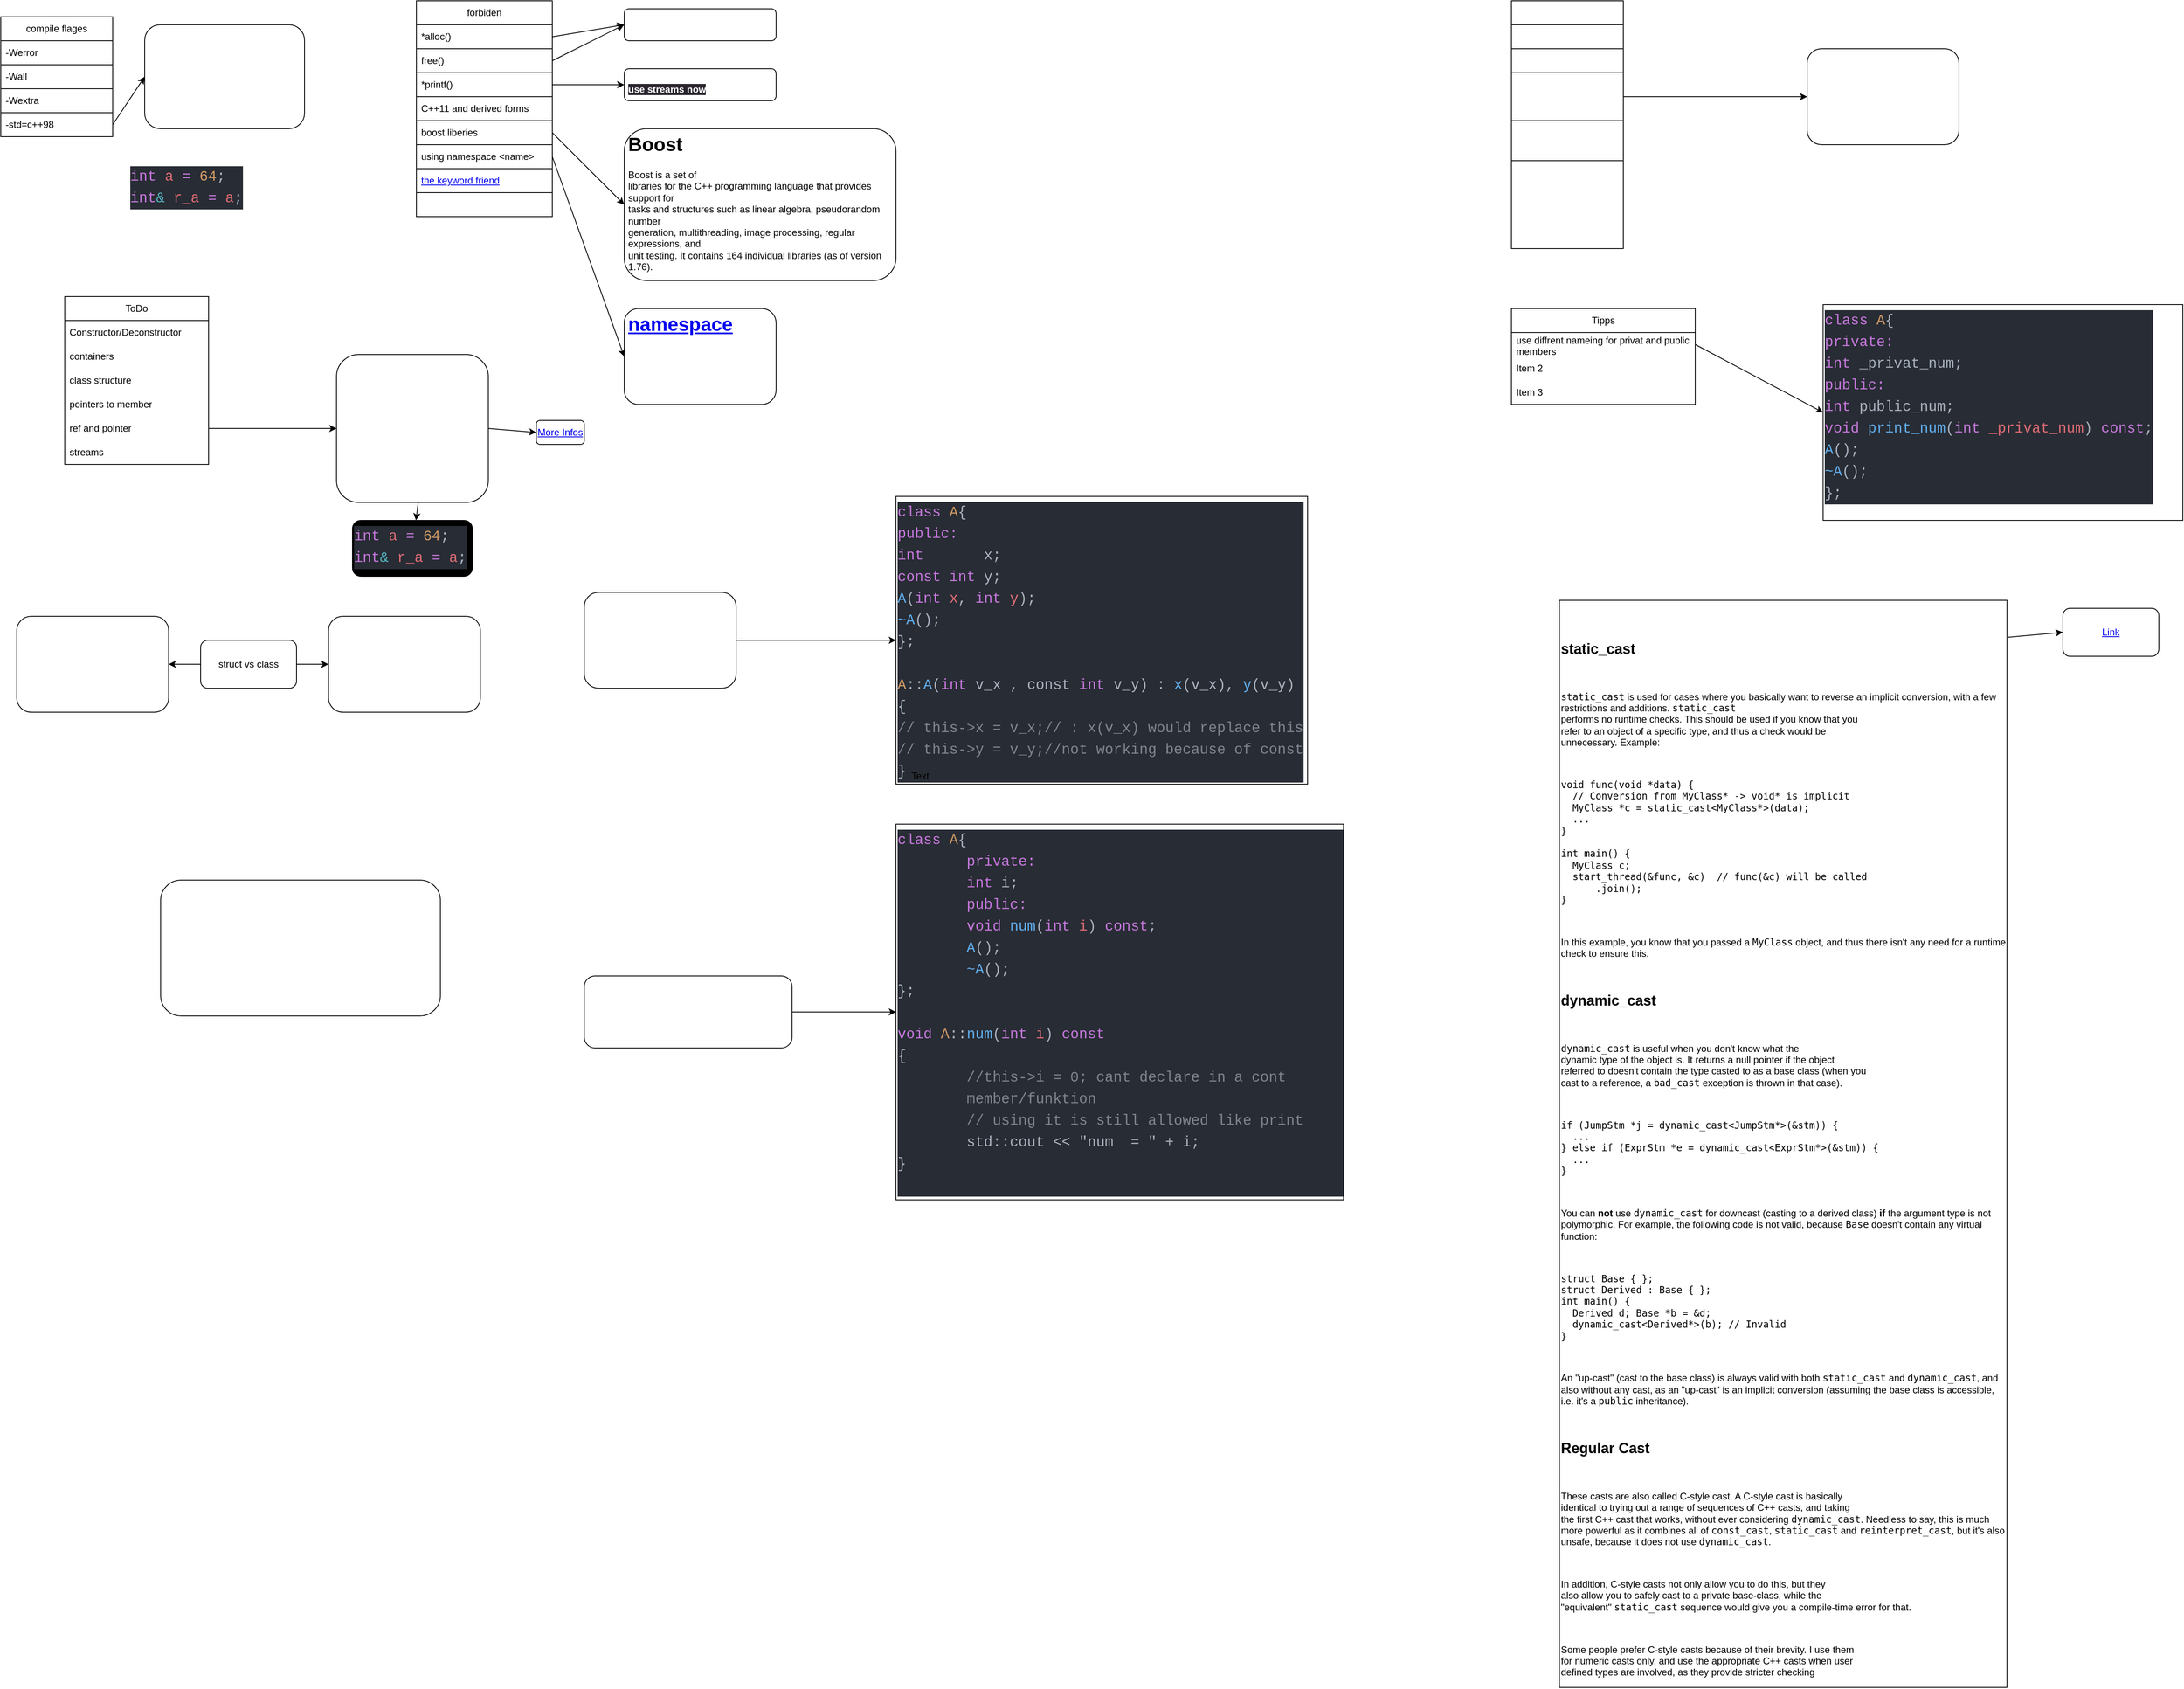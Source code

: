 <mxfile>
    <diagram id="c41_z4_GsjBGDIU7O2qk" name="front">
        <mxGraphModel dx="1752" dy="1678" grid="1" gridSize="10" guides="1" tooltips="1" connect="1" arrows="1" fold="1" page="1" pageScale="1" pageWidth="850" pageHeight="1100" math="0" shadow="0">
            <root>
                <mxCell id="0"/>
                <mxCell id="1" parent="0"/>
                <mxCell id="2" value="forbiden" style="swimlane;fontStyle=0;childLayout=stackLayout;horizontal=1;startSize=30;horizontalStack=0;resizeParent=1;resizeParentMax=0;resizeLast=0;collapsible=1;marginBottom=0;whiteSpace=wrap;html=1;" parent="1" vertex="1">
                    <mxGeometry x="550" y="10" width="170" height="270" as="geometry"/>
                </mxCell>
                <mxCell id="3" value="*alloc()&lt;br&gt;" style="text;strokeColor=default;fillColor=none;align=left;verticalAlign=middle;spacingLeft=4;spacingRight=4;overflow=hidden;points=[[0,0.5],[1,0.5]];portConstraint=eastwest;rotatable=0;whiteSpace=wrap;html=1;" parent="2" vertex="1">
                    <mxGeometry y="30" width="170" height="30" as="geometry"/>
                </mxCell>
                <mxCell id="4" value="free()" style="text;strokeColor=default;fillColor=none;align=left;verticalAlign=middle;spacingLeft=4;spacingRight=4;overflow=hidden;points=[[0,0.5],[1,0.5]];portConstraint=eastwest;rotatable=0;whiteSpace=wrap;html=1;" parent="2" vertex="1">
                    <mxGeometry y="60" width="170" height="30" as="geometry"/>
                </mxCell>
                <mxCell id="5" value="*printf()" style="text;strokeColor=default;fillColor=none;align=left;verticalAlign=middle;spacingLeft=4;spacingRight=4;overflow=hidden;points=[[0,0.5],[1,0.5]];portConstraint=eastwest;rotatable=0;whiteSpace=wrap;html=1;" parent="2" vertex="1">
                    <mxGeometry y="90" width="170" height="30" as="geometry"/>
                </mxCell>
                <mxCell id="6" value="C++11 and derived forms" style="text;strokeColor=default;fillColor=none;align=left;verticalAlign=middle;spacingLeft=4;spacingRight=4;overflow=hidden;points=[[0,0.5],[1,0.5]];portConstraint=eastwest;rotatable=0;whiteSpace=wrap;html=1;" parent="2" vertex="1">
                    <mxGeometry y="120" width="170" height="30" as="geometry"/>
                </mxCell>
                <mxCell id="7" value="boost liberies" style="text;strokeColor=default;fillColor=none;align=left;verticalAlign=middle;spacingLeft=4;spacingRight=4;overflow=hidden;points=[[0,0.5],[1,0.5]];portConstraint=eastwest;rotatable=0;whiteSpace=wrap;html=1;" parent="2" vertex="1">
                    <mxGeometry y="150" width="170" height="30" as="geometry"/>
                </mxCell>
                <mxCell id="22" value="using namespace &amp;lt;name&amp;gt;" style="text;strokeColor=default;fillColor=none;align=left;verticalAlign=middle;spacingLeft=4;spacingRight=4;overflow=hidden;points=[[0,0.5],[1,0.5]];portConstraint=eastwest;rotatable=0;whiteSpace=wrap;html=1;rounded=0;glass=0;" parent="2" vertex="1">
                    <mxGeometry y="180" width="170" height="30" as="geometry"/>
                </mxCell>
                <mxCell id="u6gYOgt2THiygX7gGlbj-45" value="&lt;a href=&quot;https://en.cppreference.com/w/cpp/language/friend&quot;&gt;the keyword friend&lt;/a&gt;" style="text;strokeColor=default;fillColor=none;align=left;verticalAlign=middle;spacingLeft=4;spacingRight=4;overflow=hidden;points=[[0,0.5],[1,0.5]];portConstraint=eastwest;rotatable=0;whiteSpace=wrap;html=1;rounded=0;glass=0;" parent="2" vertex="1">
                    <mxGeometry y="210" width="170" height="30" as="geometry"/>
                </mxCell>
                <mxCell id="u6gYOgt2THiygX7gGlbj-47" value="containers (only in cpp 8)" style="text;html=1;strokeColor=default;fillColor=none;align=center;verticalAlign=middle;whiteSpace=wrap;rounded=0;glass=0;fontSize=13;fontColor=#FFFFFF;" parent="2" vertex="1">
                    <mxGeometry y="240" width="170" height="30" as="geometry"/>
                </mxCell>
                <mxCell id="11" value="" style="endArrow=classic;html=1;exitX=1;exitY=0.5;exitDx=0;exitDy=0;entryX=0;entryY=0.5;entryDx=0;entryDy=0;" parent="1" source="7" target="13" edge="1">
                    <mxGeometry width="50" height="50" relative="1" as="geometry">
                        <mxPoint x="630" y="340" as="sourcePoint"/>
                        <mxPoint x="890" y="400" as="targetPoint"/>
                    </mxGeometry>
                </mxCell>
                <mxCell id="13" value="&lt;h1&gt;Boost&lt;/h1&gt;&lt;p&gt;&lt;span lang=&quot;en&quot; class=&quot;ILfuVd&quot;&gt;Boost is a set of &lt;br&gt;libraries for the C++ programming language that provides support for &lt;br&gt;tasks and structures such as linear algebra, pseudorandom number &lt;br&gt;generation, multithreading, image processing, regular expressions, and &lt;br&gt;unit testing. It contains 164 individual libraries (as of version 1.76).&lt;/span&gt;&lt;br&gt;&lt;/p&gt;" style="text;html=1;strokeColor=default;fillColor=none;spacing=5;spacingTop=-20;whiteSpace=wrap;overflow=hidden;rounded=1;glass=0;" parent="1" vertex="1">
                    <mxGeometry x="810" y="170" width="340" height="190" as="geometry"/>
                </mxCell>
                <mxCell id="17" value="compile flages" style="swimlane;fontStyle=0;childLayout=stackLayout;horizontal=1;startSize=30;horizontalStack=0;resizeParent=1;resizeParentMax=0;resizeLast=0;collapsible=1;marginBottom=0;whiteSpace=wrap;html=1;rounded=0;glass=0;strokeColor=default;" parent="1" vertex="1">
                    <mxGeometry x="30" y="30" width="140" height="150" as="geometry"/>
                </mxCell>
                <mxCell id="18" value="-Werror" style="text;strokeColor=default;fillColor=none;align=left;verticalAlign=middle;spacingLeft=4;spacingRight=4;overflow=hidden;points=[[0,0.5],[1,0.5]];portConstraint=eastwest;rotatable=0;whiteSpace=wrap;html=1;rounded=0;glass=0;" parent="17" vertex="1">
                    <mxGeometry y="30" width="140" height="30" as="geometry"/>
                </mxCell>
                <mxCell id="19" value="-Wall" style="text;strokeColor=default;fillColor=none;align=left;verticalAlign=middle;spacingLeft=4;spacingRight=4;overflow=hidden;points=[[0,0.5],[1,0.5]];portConstraint=eastwest;rotatable=0;whiteSpace=wrap;html=1;rounded=0;glass=0;" parent="17" vertex="1">
                    <mxGeometry y="60" width="140" height="30" as="geometry"/>
                </mxCell>
                <mxCell id="20" value="-Wextra" style="text;strokeColor=default;fillColor=none;align=left;verticalAlign=middle;spacingLeft=4;spacingRight=4;overflow=hidden;points=[[0,0.5],[1,0.5]];portConstraint=eastwest;rotatable=0;whiteSpace=wrap;html=1;rounded=0;glass=0;" parent="17" vertex="1">
                    <mxGeometry y="90" width="140" height="30" as="geometry"/>
                </mxCell>
                <mxCell id="21" value="&lt;span dir=&quot;ltr&quot; role=&quot;presentation&quot; style=&quot;left: 60.1%; top: 36.63%; font-size: calc(var(--scale-factor)*11.96px); font-family: sans-serif; transform: scaleX(1.023);&quot;&gt;-std=c++98&lt;/span&gt;" style="text;strokeColor=default;fillColor=none;align=left;verticalAlign=middle;spacingLeft=4;spacingRight=4;overflow=hidden;points=[[0,0.5],[1,0.5]];portConstraint=eastwest;rotatable=0;whiteSpace=wrap;html=1;rounded=0;glass=0;" parent="17" vertex="1">
                    <mxGeometry y="120" width="140" height="30" as="geometry"/>
                </mxCell>
                <mxCell id="25" value="&lt;h1&gt;&lt;span style=&quot;font-family: monospace; text-align: center; background-color: initial; font-size: 12px; font-weight: normal;&quot;&gt;-std=c++98 -pedantic-error&lt;/span&gt;&lt;br&gt;&lt;/h1&gt;&lt;p&gt;&lt;span style=&quot;font-family: monospace; text-align: center;&quot;&gt;to ensure standart compliance&lt;/span&gt;&lt;br&gt;&lt;/p&gt;&lt;p style=&quot;text-align: center;&quot;&gt;&lt;font face=&quot;monospace&quot;&gt;use docker for it not on mac&lt;/font&gt;&lt;/p&gt;" style="text;html=1;strokeColor=default;fillColor=none;spacing=5;spacingTop=-20;whiteSpace=wrap;overflow=hidden;rounded=1;glass=0;fontColor=#FFFFFF;" parent="1" vertex="1">
                    <mxGeometry x="210" y="40" width="200" height="130" as="geometry"/>
                </mxCell>
                <mxCell id="26" value="" style="endArrow=classic;html=1;fontColor=#FFFFFF;entryX=0;entryY=0.5;entryDx=0;entryDy=0;exitX=1;exitY=0.5;exitDx=0;exitDy=0;" parent="1" source="21" target="25" edge="1">
                    <mxGeometry width="50" height="50" relative="1" as="geometry">
                        <mxPoint x="170" y="120" as="sourcePoint"/>
                        <mxPoint x="220" y="70" as="targetPoint"/>
                    </mxGeometry>
                </mxCell>
                <mxCell id="28" value="Random Things" style="swimlane;fontStyle=0;childLayout=stackLayout;horizontal=1;startSize=30;horizontalStack=0;resizeParent=1;resizeParentMax=0;resizeLast=0;collapsible=1;marginBottom=0;whiteSpace=wrap;html=1;rounded=0;glass=0;strokeColor=default;fontColor=#FFFFFF;" parent="1" vertex="1">
                    <mxGeometry x="1920" y="10" width="140" height="310" as="geometry"/>
                </mxCell>
                <mxCell id="29" value="every output needs to end with a newline" style="text;strokeColor=default;fillColor=none;align=left;verticalAlign=middle;spacingLeft=4;spacingRight=4;overflow=hidden;points=[[0,0.5],[1,0.5]];portConstraint=eastwest;rotatable=0;whiteSpace=wrap;html=1;rounded=0;glass=0;fontColor=#FFFFFF;" parent="28" vertex="1">
                    <mxGeometry y="30" width="140" height="30" as="geometry"/>
                </mxCell>
                <mxCell id="30" value="use UberCamelCase for class names" style="text;strokeColor=none;fillColor=none;align=left;verticalAlign=middle;spacingLeft=4;spacingRight=4;overflow=hidden;points=[[0,0.5],[1,0.5]];portConstraint=eastwest;rotatable=0;whiteSpace=wrap;html=1;rounded=0;glass=0;fontColor=#FFFFFF;" parent="28" vertex="1">
                    <mxGeometry y="60" width="140" height="30" as="geometry"/>
                </mxCell>
                <mxCell id="31" value="files containing class code are always name afte the class&lt;br&gt;" style="text;strokeColor=default;fillColor=none;align=left;verticalAlign=middle;spacingLeft=4;spacingRight=4;overflow=hidden;points=[[0,0.5],[1,0.5]];portConstraint=eastwest;rotatable=0;whiteSpace=wrap;html=1;rounded=0;glass=0;fontColor=#FFFFFF;" parent="28" vertex="1">
                    <mxGeometry y="90" width="140" height="60" as="geometry"/>
                </mxCell>
                <mxCell id="u6gYOgt2THiygX7gGlbj-50" value="all need to have all dependencies&amp;nbsp; they need" style="text;strokeColor=none;fillColor=none;align=left;verticalAlign=middle;spacingLeft=4;spacingRight=4;overflow=hidden;points=[[0,0.5],[1,0.5]];portConstraint=eastwest;rotatable=0;whiteSpace=wrap;html=1;rounded=1;glass=0;fontSize=13;fontColor=#FFFFFF;" parent="28" vertex="1">
                    <mxGeometry y="150" width="140" height="50" as="geometry"/>
                </mxCell>
                <mxCell id="u6gYOgt2THiygX7gGlbj-51" value="from. cpp 2 to cpp 8&lt;br&gt;use the&amp;nbsp;&lt;span dir=&quot;ltr&quot; role=&quot;presentation&quot; style=&quot;left: 78.44%; top: 29.82%; font-size: calc(var(--scale-factor)*11.96px); font-family: sans-serif; transform: scaleX(1.145);&quot;&gt;Orthodox&lt;/span&gt;&lt;br role=&quot;presentation&quot;&gt;&lt;span dir=&quot;ltr&quot; role=&quot;presentation&quot; style=&quot;left: 17.01%; top: 31.53%; font-size: calc(var(--scale-factor)*11.96px); font-family: sans-serif; transform: scaleX(1.12);&quot;&gt;Canonical Form except stayted otherwise&lt;/span&gt;" style="text;strokeColor=default;fillColor=none;align=left;verticalAlign=middle;spacingLeft=4;spacingRight=4;overflow=hidden;points=[[0,0.5],[1,0.5]];portConstraint=eastwest;rotatable=0;whiteSpace=wrap;html=1;rounded=0;glass=0;fontSize=13;fontColor=#FFFFFF;" parent="28" vertex="1">
                    <mxGeometry y="200" width="140" height="110" as="geometry"/>
                </mxCell>
                <mxCell id="35" value="" style="endArrow=classic;html=1;fontColor=#FFFFFF;entryX=0;entryY=0.5;entryDx=0;entryDy=0;exitX=1;exitY=0.5;exitDx=0;exitDy=0;" parent="1" source="22" target="u6gYOgt2THiygX7gGlbj-35" edge="1">
                    <mxGeometry width="50" height="50" relative="1" as="geometry">
                        <mxPoint x="630" y="340" as="sourcePoint"/>
                        <mxPoint x="770" y="360" as="targetPoint"/>
                    </mxGeometry>
                </mxCell>
                <mxCell id="u6gYOgt2THiygX7gGlbj-35" value="&lt;h1&gt;&lt;a href=&quot;data:page/id,sAgXXEJwA3NCpck10kdQ&quot;&gt;namespace&lt;/a&gt;&lt;/h1&gt;&lt;p&gt;&lt;span dir=&quot;ltr&quot; role=&quot;presentation&quot; style=&quot;left: 35.76%; top: 50.07%; font-size: calc(var(--scale-factor)*11.96px); font-family: sans-serif; transform: scaleX(1.077);&quot;&gt;namespace is allowed but not the keyword using for setting namespace in side of a scope there is no unused namespace&lt;/span&gt;&lt;br&gt;&lt;/p&gt;" style="text;html=1;strokeColor=default;fillColor=none;spacing=5;spacingTop=-20;whiteSpace=wrap;overflow=hidden;rounded=1;glass=0;fontColor=#FFFFFF;" parent="1" vertex="1">
                    <mxGeometry x="810" y="395" width="190" height="120" as="geometry"/>
                </mxCell>
                <mxCell id="u6gYOgt2THiygX7gGlbj-36" value="&lt;h1&gt;example&lt;/h1&gt;&lt;p&gt;class -&amp;gt; BrickWall&lt;/p&gt;&lt;font face=&quot;sans-serif&quot;&gt;= BrickWall.hpp / BrickWall.cpp BrickWall.tpp&lt;/font&gt;" style="text;html=1;strokeColor=default;fillColor=none;spacing=5;spacingTop=-20;whiteSpace=wrap;overflow=hidden;rounded=1;glass=0;fontColor=#FFFFFF;" parent="1" vertex="1">
                    <mxGeometry x="2290" y="70" width="190" height="120" as="geometry"/>
                </mxCell>
                <mxCell id="u6gYOgt2THiygX7gGlbj-37" value="" style="endArrow=classic;html=1;fontColor=#FFFFFF;entryX=0;entryY=0.5;entryDx=0;entryDy=0;" parent="1" source="31" target="u6gYOgt2THiygX7gGlbj-36" edge="1">
                    <mxGeometry width="50" height="50" relative="1" as="geometry">
                        <mxPoint x="1270" y="400" as="sourcePoint"/>
                        <mxPoint x="1320" y="350" as="targetPoint"/>
                    </mxGeometry>
                </mxCell>
                <mxCell id="u6gYOgt2THiygX7gGlbj-39" value="&lt;h1&gt;&lt;span style=&quot;font-weight: normal;&quot;&gt;&lt;font style=&quot;font-size: 18px;&quot;&gt;use new &amp;amp; delete now&lt;/font&gt;&lt;/span&gt;&lt;/h1&gt;" style="text;html=1;strokeColor=default;fillColor=none;spacing=5;spacingTop=-20;whiteSpace=wrap;overflow=hidden;rounded=1;glass=0;fontColor=#FFFFFF;" parent="1" vertex="1">
                    <mxGeometry x="810" y="20" width="190" height="40" as="geometry"/>
                </mxCell>
                <mxCell id="u6gYOgt2THiygX7gGlbj-40" value="" style="endArrow=classic;html=1;fontColor=#FFFFFF;entryX=0;entryY=0.5;entryDx=0;entryDy=0;exitX=1;exitY=0.5;exitDx=0;exitDy=0;" parent="1" source="4" target="u6gYOgt2THiygX7gGlbj-39" edge="1">
                    <mxGeometry width="50" height="50" relative="1" as="geometry">
                        <mxPoint x="330" y="490" as="sourcePoint"/>
                        <mxPoint x="240" y="450" as="targetPoint"/>
                    </mxGeometry>
                </mxCell>
                <mxCell id="u6gYOgt2THiygX7gGlbj-42" value="" style="endArrow=classic;html=1;fontColor=#FFFFFF;entryX=0;entryY=0.5;entryDx=0;entryDy=0;exitX=1;exitY=0.5;exitDx=0;exitDy=0;" parent="1" source="3" target="u6gYOgt2THiygX7gGlbj-39" edge="1">
                    <mxGeometry width="50" height="50" relative="1" as="geometry">
                        <mxPoint x="710" y="60" as="sourcePoint"/>
                        <mxPoint x="760" y="10" as="targetPoint"/>
                    </mxGeometry>
                </mxCell>
                <mxCell id="u6gYOgt2THiygX7gGlbj-43" value="&lt;b&gt;&lt;br style=&quot;border-color: rgb(0, 0, 0); color: rgb(255, 255, 255); font-family: Helvetica; font-size: 12px; font-style: normal; font-variant-ligatures: normal; font-variant-caps: normal; letter-spacing: normal; orphans: 2; text-align: left; text-indent: 0px; text-transform: none; widows: 2; word-spacing: 0px; -webkit-text-stroke-width: 0px; background-color: rgb(42, 37, 47); text-decoration-thickness: initial; text-decoration-style: initial; text-decoration-color: initial;&quot;&gt;&lt;br style=&quot;border-color: rgb(0, 0, 0); color: rgb(255, 255, 255); font-family: Helvetica; font-size: 12px; font-style: normal; font-variant-ligatures: normal; font-variant-caps: normal; letter-spacing: normal; orphans: 2; text-align: left; text-indent: 0px; text-transform: none; widows: 2; word-spacing: 0px; -webkit-text-stroke-width: 0px; background-color: rgb(42, 37, 47); text-decoration-thickness: initial; text-decoration-style: initial; text-decoration-color: initial;&quot;&gt;&lt;span style=&quot;color: rgb(255, 255, 255); font-family: Helvetica; font-size: 12px; font-style: normal; font-variant-ligatures: normal; font-variant-caps: normal; letter-spacing: normal; orphans: 2; text-align: left; text-indent: 0px; text-transform: none; widows: 2; word-spacing: 0px; -webkit-text-stroke-width: 0px; background-color: rgb(42, 37, 47); text-decoration-thickness: initial; text-decoration-style: initial; text-decoration-color: initial; float: none; display: inline !important;&quot;&gt;use streams now&lt;/span&gt;&lt;/b&gt;" style="text;html=1;strokeColor=default;fillColor=none;spacing=5;spacingTop=-20;whiteSpace=wrap;overflow=hidden;rounded=1;glass=0;fontColor=#FFFFFF;" parent="1" vertex="1">
                    <mxGeometry x="810" y="95" width="190" height="40" as="geometry"/>
                </mxCell>
                <mxCell id="u6gYOgt2THiygX7gGlbj-44" value="" style="endArrow=classic;html=1;fontSize=13;fontColor=#FFFFFF;entryX=0;entryY=0.5;entryDx=0;entryDy=0;exitX=1;exitY=0.5;exitDx=0;exitDy=0;" parent="1" source="5" target="u6gYOgt2THiygX7gGlbj-43" edge="1">
                    <mxGeometry width="50" height="50" relative="1" as="geometry">
                        <mxPoint x="710" y="120" as="sourcePoint"/>
                        <mxPoint x="760" y="70" as="targetPoint"/>
                    </mxGeometry>
                </mxCell>
                <mxCell id="36" value="ToDo" style="swimlane;fontStyle=0;childLayout=stackLayout;horizontal=1;startSize=30;horizontalStack=0;resizeParent=1;resizeParentMax=0;resizeLast=0;collapsible=1;marginBottom=0;whiteSpace=wrap;html=1;" parent="1" vertex="1">
                    <mxGeometry x="110" y="380" width="180" height="210" as="geometry"/>
                </mxCell>
                <mxCell id="37" value="Constructor/Deconstructor" style="text;strokeColor=none;fillColor=none;align=left;verticalAlign=middle;spacingLeft=4;spacingRight=4;overflow=hidden;points=[[0,0.5],[1,0.5]];portConstraint=eastwest;rotatable=0;whiteSpace=wrap;html=1;" parent="36" vertex="1">
                    <mxGeometry y="30" width="180" height="30" as="geometry"/>
                </mxCell>
                <mxCell id="41" value="containers" style="text;strokeColor=none;fillColor=none;align=left;verticalAlign=middle;spacingLeft=4;spacingRight=4;overflow=hidden;points=[[0,0.5],[1,0.5]];portConstraint=eastwest;rotatable=0;whiteSpace=wrap;html=1;" parent="36" vertex="1">
                    <mxGeometry y="60" width="180" height="30" as="geometry"/>
                </mxCell>
                <mxCell id="42" value="class structure&amp;nbsp;" style="text;strokeColor=none;fillColor=none;align=left;verticalAlign=middle;spacingLeft=4;spacingRight=4;overflow=hidden;points=[[0,0.5],[1,0.5]];portConstraint=eastwest;rotatable=0;whiteSpace=wrap;html=1;" parent="36" vertex="1">
                    <mxGeometry y="90" width="180" height="30" as="geometry"/>
                </mxCell>
                <mxCell id="oTq-tcSgErwwwkpwgkmv-44" value="pointers to member" style="text;strokeColor=none;fillColor=none;align=left;verticalAlign=middle;spacingLeft=4;spacingRight=4;overflow=hidden;points=[[0,0.5],[1,0.5]];portConstraint=eastwest;rotatable=0;whiteSpace=wrap;html=1;" parent="36" vertex="1">
                    <mxGeometry y="120" width="180" height="30" as="geometry"/>
                </mxCell>
                <mxCell id="43" value="ref and pointer" style="text;strokeColor=none;fillColor=none;align=left;verticalAlign=middle;spacingLeft=4;spacingRight=4;overflow=hidden;points=[[0,0.5],[1,0.5]];portConstraint=eastwest;rotatable=0;whiteSpace=wrap;html=1;" parent="36" vertex="1">
                    <mxGeometry y="150" width="180" height="30" as="geometry"/>
                </mxCell>
                <mxCell id="39" value="streams" style="text;strokeColor=none;fillColor=none;align=left;verticalAlign=middle;spacingLeft=4;spacingRight=4;overflow=hidden;points=[[0,0.5],[1,0.5]];portConstraint=eastwest;rotatable=0;whiteSpace=wrap;html=1;" parent="36" vertex="1">
                    <mxGeometry y="180" width="180" height="30" as="geometry"/>
                </mxCell>
                <mxCell id="J_eOIj9vkGceSVsf_r9i-42" value="&lt;div style=&quot;color: rgb(171, 178, 191); background-color: rgb(40, 44, 52); font-family: Menlo, Monaco, &amp;quot;Courier New&amp;quot;, monospace; font-weight: normal; font-size: 18px; line-height: 27px;&quot;&gt;&lt;div&gt;&lt;span style=&quot;color: #c678dd;&quot;&gt;class&lt;/span&gt;&lt;span style=&quot;color: #abb2bf;&quot;&gt; &lt;/span&gt;&lt;span style=&quot;color: #d19a66;&quot;&gt;A&lt;/span&gt;&lt;span style=&quot;color: #abb2bf;&quot;&gt;{&lt;/span&gt;&lt;/div&gt;&lt;div&gt;&lt;span style=&quot;color: #abb2bf;&quot;&gt;    &lt;/span&gt;&lt;span style=&quot;color: #c678dd;&quot;&gt;public:&lt;/span&gt;&lt;/div&gt;&lt;div&gt;&lt;span style=&quot;color: #abb2bf;&quot;&gt;        &lt;/span&gt;&lt;span style=&quot;color: #c678dd;&quot;&gt;int&lt;/span&gt;&lt;span style=&quot;color: #abb2bf;&quot;&gt; &lt;span style=&quot;white-space: pre;&quot;&gt;&#9;&lt;/span&gt;&amp;nbsp; x;&lt;/span&gt;&lt;/div&gt;&lt;div&gt;&lt;span style=&quot;color: #abb2bf;&quot;&gt;&lt;/span&gt;&lt;span style=&quot;color: #c678dd;&quot;&gt;const int&lt;/span&gt;&lt;span style=&quot;color: #abb2bf;&quot;&gt; y;&lt;/span&gt;&lt;/div&gt;&lt;div&gt;&lt;span style=&quot;color: #abb2bf;&quot;&gt;        &lt;/span&gt;&lt;span style=&quot;color: #61afef;&quot;&gt;A&lt;/span&gt;&lt;span style=&quot;color: #abb2bf;&quot;&gt;(&lt;/span&gt;&lt;span style=&quot;color: #c678dd;&quot;&gt;int&lt;/span&gt;&lt;span style=&quot;color: #abb2bf;&quot;&gt; &lt;/span&gt;&lt;span style=&quot;color: #e06c75;&quot;&gt;x&lt;/span&gt;&lt;span style=&quot;color: #abb2bf;&quot;&gt;, &lt;/span&gt;&lt;span style=&quot;color: #c678dd;&quot;&gt;int&lt;/span&gt;&lt;span style=&quot;color: #abb2bf;&quot;&gt; &lt;/span&gt;&lt;span style=&quot;color: #e06c75;&quot;&gt;y&lt;/span&gt;&lt;span style=&quot;color: #abb2bf;&quot;&gt;);&lt;/span&gt;&lt;/div&gt;&lt;div&gt;&lt;span style=&quot;color: #abb2bf;&quot;&gt;        &lt;/span&gt;&lt;span style=&quot;color: #61afef;&quot;&gt;~A&lt;/span&gt;&lt;span style=&quot;color: #abb2bf;&quot;&gt;();&lt;/span&gt;&lt;/div&gt;&lt;div&gt;&lt;span style=&quot;color: #abb2bf;&quot;&gt;};&lt;/span&gt;&lt;/div&gt;&lt;br&gt;&lt;div&gt;&lt;span style=&quot;color: #d19a66;&quot;&gt;A&lt;/span&gt;&lt;span style=&quot;color: #abb2bf;&quot;&gt;::&lt;/span&gt;&lt;span style=&quot;color: #61afef;&quot;&gt;A&lt;/span&gt;&lt;span style=&quot;color: #abb2bf;&quot;&gt;(&lt;/span&gt;&lt;span style=&quot;color: #c678dd;&quot;&gt;int&lt;/span&gt;&lt;span style=&quot;color: #abb2bf;&quot;&gt; v_x , const&amp;nbsp;&lt;/span&gt;&lt;span style=&quot;color: #c678dd;&quot;&gt;int&lt;/span&gt;&lt;span style=&quot;color: #abb2bf;&quot;&gt; v_y) : &lt;/span&gt;&lt;span style=&quot;color: #61afef;&quot;&gt;x&lt;/span&gt;&lt;span style=&quot;color: #abb2bf;&quot;&gt;(v_x), &lt;/span&gt;&lt;span style=&quot;color: #61afef;&quot;&gt;y&lt;/span&gt;&lt;span style=&quot;color: #abb2bf;&quot;&gt;(v_y)&lt;/span&gt;&lt;/div&gt;&lt;div&gt;&lt;span style=&quot;color: #abb2bf;&quot;&gt;{&lt;/span&gt;&lt;/div&gt;&lt;div&gt;&lt;span style=&quot;color: #7f848e;&quot;&gt;    // this-&amp;gt;x = v_x;// : x(v_x) would replace this&lt;/span&gt;&lt;/div&gt;&lt;div&gt;&lt;span style=&quot;color: #7f848e;&quot;&gt;    // this-&amp;gt;y = v_y;//not working because of const&lt;/span&gt;&lt;/div&gt;&lt;div&gt;&lt;span style=&quot;color: #abb2bf;&quot;&gt;}&lt;/span&gt;&lt;/div&gt;&lt;/div&gt;" style="text;whiteSpace=wrap;html=1;strokeColor=default;" parent="1" vertex="1">
                    <mxGeometry x="1150" y="630" width="515" height="360" as="geometry"/>
                </mxCell>
                <mxCell id="J_eOIj9vkGceSVsf_r9i-43" value="&lt;h1 class=&quot;firstHeading&quot; id=&quot;firstHeading&quot;&gt;initializer lists&lt;/h1&gt;&lt;p&gt;With : after the parameter you can initilize objext inside of the class&lt;/p&gt;&lt;p&gt;Good for inialize const values&lt;/p&gt;" style="text;html=1;strokeColor=default;fillColor=none;spacing=5;spacingTop=-20;whiteSpace=wrap;overflow=hidden;rounded=1;glass=0;fontColor=#FFFFFF;" parent="1" vertex="1">
                    <mxGeometry x="760" y="750" width="190" height="120" as="geometry"/>
                </mxCell>
                <mxCell id="J_eOIj9vkGceSVsf_r9i-45" value="" style="endArrow=classic;html=1;entryX=0;entryY=0.5;entryDx=0;entryDy=0;exitX=1;exitY=0.5;exitDx=0;exitDy=0;" parent="1" source="J_eOIj9vkGceSVsf_r9i-43" target="J_eOIj9vkGceSVsf_r9i-42" edge="1">
                    <mxGeometry width="50" height="50" relative="1" as="geometry">
                        <mxPoint x="790" y="870" as="sourcePoint"/>
                        <mxPoint x="830" y="810" as="targetPoint"/>
                    </mxGeometry>
                </mxCell>
                <mxCell id="J_eOIj9vkGceSVsf_r9i-46" value="&lt;h1&gt;const class member&lt;/h1&gt;&lt;div&gt;in const member function you are cannot modify the members of the class&lt;/div&gt;" style="text;html=1;strokeColor=default;fillColor=none;spacing=5;spacingTop=-20;whiteSpace=wrap;overflow=hidden;rounded=1;glass=0;fontColor=#FFFFFF;" parent="1" vertex="1">
                    <mxGeometry x="760" y="1230" width="260" height="90" as="geometry"/>
                </mxCell>
                <mxCell id="J_eOIj9vkGceSVsf_r9i-48" value="&lt;div style=&quot;color: rgb(171, 178, 191); background-color: rgb(40, 44, 52); font-family: Menlo, Monaco, &amp;quot;Courier New&amp;quot;, monospace; font-weight: normal; font-size: 18px; line-height: 27px;&quot;&gt;&lt;div&gt;&lt;span style=&quot;color: #c678dd;&quot;&gt;class&lt;/span&gt;&lt;span style=&quot;color: #abb2bf;&quot;&gt; &lt;/span&gt;&lt;span style=&quot;color: #d19a66;&quot;&gt;A&lt;/span&gt;&lt;span style=&quot;color: #abb2bf;&quot;&gt;{&lt;/span&gt;&lt;/div&gt;&lt;div&gt;&lt;span style=&quot;color: #abb2bf;&quot;&gt;    &lt;/span&gt;&lt;span style=&quot;color: #c678dd;&quot;&gt;&lt;span style=&quot;white-space: pre;&quot;&gt;&#9;&lt;/span&gt;private:&lt;/span&gt;&lt;/div&gt;&lt;div&gt;&lt;span style=&quot;color: #abb2bf;&quot;&gt;        &lt;/span&gt;&lt;span style=&quot;color: #c678dd;&quot;&gt;&lt;span style=&quot;white-space: pre;&quot;&gt;&#9;&lt;/span&gt;int&lt;/span&gt;&lt;span style=&quot;color: #abb2bf;&quot;&gt; i;&lt;/span&gt;&lt;/div&gt;&lt;div&gt;&lt;span style=&quot;color: #abb2bf;&quot;&gt;    &lt;/span&gt;&lt;span style=&quot;color: #c678dd;&quot;&gt;&lt;span style=&quot;white-space: pre;&quot;&gt;&#9;&lt;/span&gt;public:&lt;/span&gt;&lt;/div&gt;&lt;div&gt;&lt;span style=&quot;color: #abb2bf;&quot;&gt;        &lt;/span&gt;&lt;span style=&quot;color: #c678dd;&quot;&gt;&lt;span style=&quot;white-space: pre;&quot;&gt;&#9;&lt;/span&gt;void&lt;/span&gt;&lt;span style=&quot;color: #abb2bf;&quot;&gt; &lt;/span&gt;&lt;span style=&quot;color: #61afef;&quot;&gt;num&lt;/span&gt;&lt;span style=&quot;color: #abb2bf;&quot;&gt;(&lt;/span&gt;&lt;span style=&quot;color: #c678dd;&quot;&gt;int&lt;/span&gt;&lt;span style=&quot;color: #abb2bf;&quot;&gt; &lt;/span&gt;&lt;span style=&quot;color: #e06c75;&quot;&gt;i&lt;/span&gt;&lt;span style=&quot;color: #abb2bf;&quot;&gt;) &lt;/span&gt;&lt;span style=&quot;color: #c678dd;&quot;&gt;const&lt;/span&gt;&lt;span style=&quot;color: #abb2bf;&quot;&gt;;&lt;/span&gt;&lt;/div&gt;&lt;div&gt;&lt;span style=&quot;color: #abb2bf;&quot;&gt;        &lt;/span&gt;&lt;span style=&quot;color: #61afef;&quot;&gt;&lt;span style=&quot;white-space: pre;&quot;&gt;&#9;&lt;/span&gt;A&lt;/span&gt;&lt;span style=&quot;color: #abb2bf;&quot;&gt;();&lt;/span&gt;&lt;/div&gt;&lt;div&gt;&lt;span style=&quot;color: #abb2bf;&quot;&gt;        &lt;/span&gt;&lt;span style=&quot;color: #61afef;&quot;&gt;&lt;span style=&quot;white-space: pre;&quot;&gt;&#9;&lt;/span&gt;~A&lt;/span&gt;&lt;span style=&quot;color: #abb2bf;&quot;&gt;();&lt;/span&gt;&lt;/div&gt;&lt;div&gt;&lt;span style=&quot;color: #abb2bf;&quot;&gt;};&lt;/span&gt;&lt;/div&gt;&lt;br&gt;&lt;div&gt;&lt;span style=&quot;color: #c678dd;&quot;&gt;void&lt;/span&gt;&lt;span style=&quot;color: #abb2bf;&quot;&gt;    &lt;/span&gt;&lt;span style=&quot;color: #d19a66;&quot;&gt;A&lt;/span&gt;&lt;span style=&quot;color: #abb2bf;&quot;&gt;::&lt;/span&gt;&lt;span style=&quot;color: #61afef;&quot;&gt;num&lt;/span&gt;&lt;span style=&quot;color: #abb2bf;&quot;&gt;(&lt;/span&gt;&lt;span style=&quot;color: #c678dd;&quot;&gt;int&lt;/span&gt;&lt;span style=&quot;color: #abb2bf;&quot;&gt; &lt;/span&gt;&lt;span style=&quot;color: #e06c75;&quot;&gt;i&lt;/span&gt;&lt;span style=&quot;color: #abb2bf;&quot;&gt;) &lt;/span&gt;&lt;span style=&quot;color: #c678dd;&quot;&gt;const&lt;/span&gt;&lt;/div&gt;&lt;div&gt;&lt;span style=&quot;color: #abb2bf;&quot;&gt;{&lt;/span&gt;&lt;/div&gt;&lt;div&gt;&lt;span style=&quot;color: #7f848e;&quot;&gt;    &lt;span style=&quot;white-space: pre;&quot;&gt;&#9;&lt;/span&gt;//this-&amp;gt;i = 0; cant declare in a cont &lt;span style=&quot;white-space: pre;&quot;&gt;&#9;&lt;/span&gt;member/funktion&lt;/span&gt;&lt;/div&gt;&lt;div&gt;&lt;span style=&quot;color: #7f848e;&quot;&gt;&lt;span style=&quot;white-space: pre;&quot;&gt;&#9;&lt;/span&gt;// using it is still allowed like print&lt;/span&gt;&lt;/div&gt;&lt;div&gt;&lt;span style=&quot;color: #abb2bf;&quot;&gt;&lt;span style=&quot;white-space: pre;&quot;&gt;&#9;&lt;/span&gt;std::cout &amp;lt;&amp;lt; &quot;num&amp;nbsp; = &quot; + i;&lt;/span&gt;&lt;/div&gt;&lt;div&gt;&lt;span style=&quot;color: #abb2bf;&quot;&gt;}&lt;/span&gt;&lt;/div&gt;&lt;br&gt;&lt;/div&gt;" style="text;whiteSpace=wrap;html=1;strokeColor=default;" parent="1" vertex="1">
                    <mxGeometry x="1150" y="1040" width="560" height="470" as="geometry"/>
                </mxCell>
                <mxCell id="J_eOIj9vkGceSVsf_r9i-49" value="" style="endArrow=classic;html=1;entryX=0;entryY=0.5;entryDx=0;entryDy=0;exitX=1;exitY=0.5;exitDx=0;exitDy=0;" parent="1" source="J_eOIj9vkGceSVsf_r9i-46" target="J_eOIj9vkGceSVsf_r9i-48" edge="1">
                    <mxGeometry width="50" height="50" relative="1" as="geometry">
                        <mxPoint x="390" y="920" as="sourcePoint"/>
                        <mxPoint x="440" y="870" as="targetPoint"/>
                    </mxGeometry>
                </mxCell>
                <mxCell id="J_eOIj9vkGceSVsf_r9i-54" value="Tipps" style="swimlane;fontStyle=0;childLayout=stackLayout;horizontal=1;startSize=30;horizontalStack=0;resizeParent=1;resizeParentMax=0;resizeLast=0;collapsible=1;marginBottom=0;whiteSpace=wrap;html=1;strokeColor=default;" parent="1" vertex="1">
                    <mxGeometry x="1920" y="395" width="230" height="120" as="geometry"/>
                </mxCell>
                <mxCell id="J_eOIj9vkGceSVsf_r9i-55" value="use diffrent nameing for privat and public members&amp;nbsp;" style="text;strokeColor=none;fillColor=none;align=left;verticalAlign=middle;spacingLeft=4;spacingRight=4;overflow=hidden;points=[[0,0.5],[1,0.5]];portConstraint=eastwest;rotatable=0;whiteSpace=wrap;html=1;" parent="J_eOIj9vkGceSVsf_r9i-54" vertex="1">
                    <mxGeometry y="30" width="230" height="30" as="geometry"/>
                </mxCell>
                <mxCell id="J_eOIj9vkGceSVsf_r9i-56" value="Item 2" style="text;strokeColor=none;fillColor=none;align=left;verticalAlign=middle;spacingLeft=4;spacingRight=4;overflow=hidden;points=[[0,0.5],[1,0.5]];portConstraint=eastwest;rotatable=0;whiteSpace=wrap;html=1;" parent="J_eOIj9vkGceSVsf_r9i-54" vertex="1">
                    <mxGeometry y="60" width="230" height="30" as="geometry"/>
                </mxCell>
                <mxCell id="J_eOIj9vkGceSVsf_r9i-57" value="Item 3" style="text;strokeColor=none;fillColor=none;align=left;verticalAlign=middle;spacingLeft=4;spacingRight=4;overflow=hidden;points=[[0,0.5],[1,0.5]];portConstraint=eastwest;rotatable=0;whiteSpace=wrap;html=1;" parent="J_eOIj9vkGceSVsf_r9i-54" vertex="1">
                    <mxGeometry y="90" width="230" height="30" as="geometry"/>
                </mxCell>
                <mxCell id="J_eOIj9vkGceSVsf_r9i-58" value="&lt;meta charset=&quot;utf-8&quot;&gt;&lt;div style=&quot;color: rgb(171, 178, 191); background-color: rgb(40, 44, 52); font-family: Menlo, Monaco, &amp;quot;Courier New&amp;quot;, monospace; font-weight: normal; font-size: 18px; line-height: 27px;&quot;&gt;&lt;div&gt;&lt;span style=&quot;color: #c678dd;&quot;&gt;class&lt;/span&gt;&lt;span style=&quot;color: #abb2bf;&quot;&gt; &lt;/span&gt;&lt;span style=&quot;color: #d19a66;&quot;&gt;A&lt;/span&gt;&lt;span style=&quot;color: #abb2bf;&quot;&gt;{&lt;/span&gt;&lt;/div&gt;&lt;div&gt;&lt;span style=&quot;color: #abb2bf;&quot;&gt;    &lt;/span&gt;&lt;span style=&quot;color: #c678dd;&quot;&gt;private:&lt;/span&gt;&lt;/div&gt;&lt;div&gt;&lt;span style=&quot;color: #abb2bf;&quot;&gt;        &lt;/span&gt;&lt;span style=&quot;color: #c678dd;&quot;&gt;int&lt;/span&gt;&lt;span style=&quot;color: #abb2bf;&quot;&gt; _privat_num;&lt;/span&gt;&lt;/div&gt;&lt;div&gt;&lt;span style=&quot;color: #abb2bf;&quot;&gt;    &lt;/span&gt;&lt;span style=&quot;color: #c678dd;&quot;&gt;public:&lt;/span&gt;&lt;/div&gt;&lt;div&gt;&lt;span style=&quot;color: #abb2bf;&quot;&gt;        &lt;/span&gt;&lt;span style=&quot;color: #c678dd;&quot;&gt;int&lt;/span&gt;&lt;span style=&quot;color: #abb2bf;&quot;&gt;     public_num;&lt;/span&gt;&lt;/div&gt;&lt;div&gt;&lt;span style=&quot;color: #abb2bf;&quot;&gt;        &lt;/span&gt;&lt;span style=&quot;color: #c678dd;&quot;&gt;void&lt;/span&gt;&lt;span style=&quot;color: #abb2bf;&quot;&gt;    &lt;/span&gt;&lt;span style=&quot;color: #61afef;&quot;&gt;print_num&lt;/span&gt;&lt;span style=&quot;color: #abb2bf;&quot;&gt;(&lt;/span&gt;&lt;span style=&quot;color: #c678dd;&quot;&gt;int&lt;/span&gt;&lt;span style=&quot;color: #abb2bf;&quot;&gt; &lt;/span&gt;&lt;span style=&quot;color: #e06c75;&quot;&gt;_privat_num&lt;/span&gt;&lt;span style=&quot;color: #abb2bf;&quot;&gt;) &lt;/span&gt;&lt;span style=&quot;color: #c678dd;&quot;&gt;const&lt;/span&gt;&lt;span style=&quot;color: #abb2bf;&quot;&gt;;&lt;/span&gt;&lt;/div&gt;&lt;div&gt;&lt;span style=&quot;color: #abb2bf;&quot;&gt;        &lt;/span&gt;&lt;span style=&quot;color: #61afef;&quot;&gt;A&lt;/span&gt;&lt;span style=&quot;color: #abb2bf;&quot;&gt;();&lt;/span&gt;&lt;/div&gt;&lt;div&gt;&lt;span style=&quot;color: #abb2bf;&quot;&gt;        &lt;/span&gt;&lt;span style=&quot;color: #61afef;&quot;&gt;~A&lt;/span&gt;&lt;span style=&quot;color: #abb2bf;&quot;&gt;();&lt;/span&gt;&lt;/div&gt;&lt;div&gt;&lt;span style=&quot;color: #abb2bf;&quot;&gt;};&lt;/span&gt;&lt;/div&gt;&lt;/div&gt;" style="text;whiteSpace=wrap;html=1;strokeColor=default;" parent="1" vertex="1">
                    <mxGeometry x="2310" y="390" width="450" height="270" as="geometry"/>
                </mxCell>
                <mxCell id="J_eOIj9vkGceSVsf_r9i-59" value="" style="endArrow=classic;html=1;entryX=0;entryY=0.5;entryDx=0;entryDy=0;exitX=1;exitY=0.5;exitDx=0;exitDy=0;" parent="1" source="J_eOIj9vkGceSVsf_r9i-55" target="J_eOIj9vkGceSVsf_r9i-58" edge="1">
                    <mxGeometry width="50" height="50" relative="1" as="geometry">
                        <mxPoint x="2200" y="610" as="sourcePoint"/>
                        <mxPoint x="2240" y="560" as="targetPoint"/>
                    </mxGeometry>
                </mxCell>
                <mxCell id="J_eOIj9vkGceSVsf_r9i-61" value="&lt;h1 style=&quot;&quot;&gt;class&lt;/h1&gt;&lt;p style=&quot;&quot;&gt;- default is privat&amp;nbsp;&lt;/p&gt;" style="text;html=1;strokeColor=default;fillColor=none;spacing=5;spacingTop=-20;whiteSpace=wrap;overflow=hidden;rounded=1;glass=0;fontColor=#FFFFFF;shadow=0;align=left;" parent="1" vertex="1">
                    <mxGeometry x="440" y="780" width="190" height="120" as="geometry"/>
                </mxCell>
                <mxCell id="J_eOIj9vkGceSVsf_r9i-65" value="&lt;h1 style=&quot;text-align: center;&quot;&gt;struct&lt;/h1&gt;&lt;p&gt;- defaul is public&lt;/p&gt;" style="text;html=1;strokeColor=default;fillColor=none;spacing=5;spacingTop=-20;whiteSpace=wrap;overflow=hidden;rounded=1;glass=0;fontColor=#FFFFFF;shadow=0;" parent="1" vertex="1">
                    <mxGeometry x="50" y="780" width="190" height="120" as="geometry"/>
                </mxCell>
                <mxCell id="J_eOIj9vkGceSVsf_r9i-68" value="" style="edgeStyle=none;html=1;exitX=1;exitY=0.5;exitDx=0;exitDy=0;" parent="1" source="J_eOIj9vkGceSVsf_r9i-67" target="J_eOIj9vkGceSVsf_r9i-61" edge="1">
                    <mxGeometry relative="1" as="geometry"/>
                </mxCell>
                <mxCell id="J_eOIj9vkGceSVsf_r9i-67" value="struct vs class" style="rounded=1;whiteSpace=wrap;html=1;shadow=0;glass=0;strokeColor=default;" parent="1" vertex="1">
                    <mxGeometry x="280" y="810" width="120" height="60" as="geometry"/>
                </mxCell>
                <mxCell id="J_eOIj9vkGceSVsf_r9i-69" value="" style="endArrow=classic;html=1;exitX=0;exitY=0.5;exitDx=0;exitDy=0;" parent="1" source="J_eOIj9vkGceSVsf_r9i-67" target="J_eOIj9vkGceSVsf_r9i-65" edge="1">
                    <mxGeometry width="50" height="50" relative="1" as="geometry">
                        <mxPoint x="240" y="970" as="sourcePoint"/>
                        <mxPoint x="290" y="920" as="targetPoint"/>
                    </mxGeometry>
                </mxCell>
                <mxCell id="J_eOIj9vkGceSVsf_r9i-70" value="&lt;h1&gt;&lt;font style=&quot;font-size: 18px;&quot;&gt;non member attributes and non member functions&lt;/font&gt;&lt;/h1&gt;&lt;h1&gt;&lt;span style=&quot;font-size: 12px; font-weight: 400;&quot;&gt;aka static members,&amp;nbsp;&lt;/span&gt;&lt;/h1&gt;&lt;div&gt;&lt;span style=&quot;font-size: 12px; font-weight: 400;&quot;&gt;-all classes has the&amp;nbsp; same member.&lt;/span&gt;&lt;/div&gt;&lt;div&gt;&lt;span style=&quot;font-size: 12px; font-weight: 400;&quot;&gt;-its not possible to use this inside of static methods&lt;/span&gt;&lt;/div&gt;" style="text;html=1;strokeColor=default;fillColor=none;spacing=5;spacingTop=-20;whiteSpace=wrap;overflow=hidden;rounded=1;glass=0;fontColor=#FFFFFF;shadow=0;sketch=0;" parent="1" vertex="1">
                    <mxGeometry x="230" y="1110" width="350" height="170" as="geometry"/>
                </mxCell>
                <mxCell id="44" value="&lt;h1&gt;Referenz&lt;/h1&gt;&lt;p&gt;-needs to be initialize in the same line&lt;span style=&quot;white-space: pre;&quot;&gt;&#9;&lt;/span&gt;&lt;/p&gt;&lt;p&gt;- referenz cant be null, but pointer can. It give you more protection against&amp;nbsp; your own stupidity&lt;/p&gt;&lt;p&gt;-same address as the initialize counterpart&lt;/p&gt;" style="text;html=1;strokeColor=default;fillColor=none;spacing=5;spacingTop=-20;whiteSpace=wrap;overflow=hidden;rounded=1;glass=0;fontColor=#FFFFFF;" parent="1" vertex="1">
                    <mxGeometry x="450" y="452.5" width="190" height="185" as="geometry"/>
                </mxCell>
                <mxCell id="45" value="" style="endArrow=classic;html=1;fontColor=#FFFFFF;entryX=0;entryY=0.5;entryDx=0;entryDy=0;exitX=1;exitY=0.5;exitDx=0;exitDy=0;" parent="1" source="43" target="44" edge="1">
                    <mxGeometry width="50" height="50" relative="1" as="geometry">
                        <mxPoint x="410" y="545" as="sourcePoint"/>
                        <mxPoint x="320" y="505" as="targetPoint"/>
                    </mxGeometry>
                </mxCell>
                <mxCell id="46" value="&lt;a href=&quot;https://www.educative.io/answers/differences-between-pointers-and-references-in-cpp&quot;&gt;More Infos&lt;/a&gt;" style="text;html=1;strokeColor=default;fillColor=none;align=center;verticalAlign=middle;whiteSpace=wrap;rounded=1;" parent="1" vertex="1">
                    <mxGeometry x="700" y="535" width="60" height="30" as="geometry"/>
                </mxCell>
                <mxCell id="47" value="" style="endArrow=classic;html=1;exitX=1;exitY=0.5;exitDx=0;exitDy=0;entryX=0;entryY=0.5;entryDx=0;entryDy=0;" parent="1" source="44" target="46" edge="1">
                    <mxGeometry width="50" height="50" relative="1" as="geometry">
                        <mxPoint x="660" y="670" as="sourcePoint"/>
                        <mxPoint x="710" y="620" as="targetPoint"/>
                    </mxGeometry>
                </mxCell>
                <mxCell id="49" value="&lt;meta charset=&quot;utf-8&quot;&gt;&lt;div style=&quot;color: rgb(171, 178, 191); background-color: rgb(40, 44, 52); font-family: Menlo, Monaco, &amp;quot;Courier New&amp;quot;, monospace; font-weight: normal; font-size: 18px; line-height: 27px;&quot;&gt;&lt;div&gt;&lt;span style=&quot;color: #c678dd;&quot;&gt;int&lt;/span&gt;&lt;span style=&quot;color: #abb2bf;&quot;&gt; &lt;/span&gt;&lt;span style=&quot;color: #e06c75;&quot;&gt;a&lt;/span&gt;&lt;span style=&quot;color: #abb2bf;&quot;&gt; &lt;/span&gt;&lt;span style=&quot;color: #c678dd;&quot;&gt;=&lt;/span&gt;&lt;span style=&quot;color: #abb2bf;&quot;&gt; &lt;/span&gt;&lt;span style=&quot;color: #d19a66;&quot;&gt;64&lt;/span&gt;&lt;span style=&quot;color: #abb2bf;&quot;&gt;;&lt;/span&gt;&lt;/div&gt;&lt;div&gt;&lt;span style=&quot;color: #c678dd;&quot;&gt;int&lt;/span&gt;&lt;span style=&quot;color: #56b6c2;&quot;&gt;&amp;amp;&lt;/span&gt;&lt;span style=&quot;color: #abb2bf;&quot;&gt; &lt;/span&gt;&lt;span style=&quot;color: #e06c75;&quot;&gt;r_a&lt;/span&gt;&lt;span style=&quot;color: #abb2bf;&quot;&gt; &lt;/span&gt;&lt;span style=&quot;color: #c678dd;&quot;&gt;=&lt;/span&gt;&lt;span style=&quot;color: #abb2bf;&quot;&gt; &lt;/span&gt;&lt;span style=&quot;color: #e06c75;&quot;&gt;a&lt;/span&gt;&lt;span style=&quot;color: #abb2bf;&quot;&gt;;&lt;/span&gt;&lt;/div&gt;&lt;/div&gt;" style="text;whiteSpace=wrap;html=1;" parent="1" vertex="1">
                    <mxGeometry x="190" y="210" width="170" height="80" as="geometry"/>
                </mxCell>
                <mxCell id="50" value="&lt;meta charset=&quot;utf-8&quot;&gt;&lt;div style=&quot;color: rgb(171, 178, 191); background-color: rgb(40, 44, 52); font-family: Menlo, Monaco, &amp;quot;Courier New&amp;quot;, monospace; font-weight: normal; font-size: 18px; line-height: 27px;&quot;&gt;&lt;div&gt;&lt;span style=&quot;color: #c678dd;&quot;&gt;int&lt;/span&gt;&lt;span style=&quot;color: #abb2bf;&quot;&gt; &lt;/span&gt;&lt;span style=&quot;color: #e06c75;&quot;&gt;a&lt;/span&gt;&lt;span style=&quot;color: #abb2bf;&quot;&gt; &lt;/span&gt;&lt;span style=&quot;color: #c678dd;&quot;&gt;=&lt;/span&gt;&lt;span style=&quot;color: #abb2bf;&quot;&gt; &lt;/span&gt;&lt;span style=&quot;color: #d19a66;&quot;&gt;64&lt;/span&gt;&lt;span style=&quot;color: #abb2bf;&quot;&gt;;&lt;/span&gt;&lt;/div&gt;&lt;div&gt;&lt;span style=&quot;color: #c678dd;&quot;&gt;int&lt;/span&gt;&lt;span style=&quot;color: #56b6c2;&quot;&gt;&amp;amp;&lt;/span&gt;&lt;span style=&quot;color: #abb2bf;&quot;&gt; &lt;/span&gt;&lt;span style=&quot;color: #e06c75;&quot;&gt;r_a&lt;/span&gt;&lt;span style=&quot;color: #abb2bf;&quot;&gt; &lt;/span&gt;&lt;span style=&quot;color: #c678dd;&quot;&gt;=&lt;/span&gt;&lt;span style=&quot;color: #abb2bf;&quot;&gt; &lt;/span&gt;&lt;span style=&quot;color: #e06c75;&quot;&gt;a&lt;/span&gt;&lt;span style=&quot;color: #abb2bf;&quot;&gt;;&lt;/span&gt;&lt;/div&gt;&lt;/div&gt;" style="text;whiteSpace=wrap;html=1;rounded=1;imageAspect=1;strokeColor=default;fillColor=#000000;fillStyle=solid;gradientColor=none;" parent="1" vertex="1">
                    <mxGeometry x="470" y="660" width="150" height="70" as="geometry"/>
                </mxCell>
                <mxCell id="51" value="" style="endArrow=classic;html=1;exitX=0.539;exitY=0.996;exitDx=0;exitDy=0;exitPerimeter=0;" parent="1" source="44" target="50" edge="1">
                    <mxGeometry width="50" height="50" relative="1" as="geometry">
                        <mxPoint x="450" y="700" as="sourcePoint"/>
                        <mxPoint x="500" y="650" as="targetPoint"/>
                    </mxGeometry>
                </mxCell>
                <mxCell id="52" value="Text" style="text;html=1;align=center;verticalAlign=middle;resizable=0;points=[];autosize=1;strokeColor=none;fillColor=none;" parent="1" vertex="1">
                    <mxGeometry x="1155" y="965" width="50" height="30" as="geometry"/>
                </mxCell>
                <mxCell id="61" value="&lt;br&gt;&lt;br&gt;&lt;div class=&quot;answercell post-layout--right&quot;&gt;&lt;div class=&quot;s-prose js-post-body&quot;&gt;&lt;h2&gt;static_cast&lt;/h2&gt;&lt;br&gt;&lt;p&gt;&lt;code&gt;static_cast&lt;/code&gt; is used for cases where you basically want to reverse an implicit conversion, with a few restrictions and additions. &lt;code&gt;static_cast&lt;/code&gt;&lt;br&gt; performs no runtime checks. This should be used if you know that you &lt;br&gt;refer to an object of a specific type, and thus a check would be &lt;br&gt;unnecessary. Example:&lt;/p&gt;&lt;br&gt;&lt;pre class=&quot;lang-cpp s-code-block&quot;&gt;&lt;code class=&quot;hljs language-cpp&quot;&gt;&lt;span class=&quot;hljs-function&quot;&gt;&lt;span class=&quot;hljs-type&quot;&gt;void&lt;/span&gt; &lt;span class=&quot;hljs-title&quot;&gt;func&lt;/span&gt;&lt;span class=&quot;hljs-params&quot;&gt;(&lt;span class=&quot;hljs-type&quot;&gt;void&lt;/span&gt; *data)&lt;/span&gt; &lt;/span&gt;{&lt;br&gt;  &lt;span class=&quot;hljs-comment&quot;&gt;// Conversion from MyClass* -&amp;gt; void* is implicit&lt;/span&gt;&lt;br&gt;  MyClass *c = &lt;span class=&quot;hljs-built_in&quot;&gt;static_cast&lt;/span&gt;&amp;lt;MyClass*&amp;gt;(data);&lt;br&gt;  ...&lt;br&gt;}&lt;br&gt;&lt;br&gt;&lt;span class=&quot;hljs-function&quot;&gt;&lt;span class=&quot;hljs-type&quot;&gt;int&lt;/span&gt; &lt;span class=&quot;hljs-title&quot;&gt;main&lt;/span&gt;&lt;span class=&quot;hljs-params&quot;&gt;()&lt;/span&gt; &lt;/span&gt;{&lt;br&gt;  MyClass c;&lt;br&gt;  &lt;span class=&quot;hljs-built_in&quot;&gt;start_thread&lt;/span&gt;(&amp;amp;func, &amp;amp;c)  &lt;span class=&quot;hljs-comment&quot;&gt;// func(&amp;amp;c) will be called&lt;/span&gt;&lt;br&gt;      .&lt;span class=&quot;hljs-built_in&quot;&gt;join&lt;/span&gt;();&lt;br&gt;}&lt;br&gt;&lt;/code&gt;&lt;/pre&gt;&lt;br&gt;&lt;p&gt;In this example, you know that you passed a &lt;code&gt;MyClass&lt;/code&gt; object, and thus there isn't any need for a runtime check to ensure this.&lt;/p&gt;&lt;br&gt;&lt;h2&gt;dynamic_cast&lt;/h2&gt;&lt;br&gt;&lt;p&gt;&lt;code&gt;dynamic_cast&lt;/code&gt; is useful when you don't know what the &lt;br&gt;dynamic type of the object is. It returns a null pointer if the object &lt;br&gt;referred to doesn't contain the type casted to as a base class (when you&lt;br&gt; cast to a reference, a &lt;code&gt;bad_cast&lt;/code&gt; exception is thrown in that case).&lt;/p&gt;&lt;br&gt;&lt;pre class=&quot;lang-cpp s-code-block&quot;&gt;&lt;code class=&quot;hljs language-cpp&quot;&gt;&lt;span class=&quot;hljs-keyword&quot;&gt;if&lt;/span&gt; (JumpStm *j = &lt;span class=&quot;hljs-built_in&quot;&gt;dynamic_cast&lt;/span&gt;&amp;lt;JumpStm*&amp;gt;(&amp;amp;stm)) {&lt;br&gt;  ...&lt;br&gt;} &lt;span class=&quot;hljs-keyword&quot;&gt;else&lt;/span&gt; &lt;span class=&quot;hljs-keyword&quot;&gt;if&lt;/span&gt; (ExprStm *e = &lt;span class=&quot;hljs-built_in&quot;&gt;dynamic_cast&lt;/span&gt;&amp;lt;ExprStm*&amp;gt;(&amp;amp;stm)) {&lt;br&gt;  ...&lt;br&gt;}&lt;br&gt;&lt;/code&gt;&lt;/pre&gt;&lt;br&gt;&lt;p&gt;You can &lt;strong&gt;not&lt;/strong&gt; use &lt;code&gt;dynamic_cast&lt;/code&gt; for downcast (casting to a derived class) &lt;strong&gt;if&lt;/strong&gt; the argument type is not polymorphic. For example, the following code is not valid, because &lt;code&gt;Base&lt;/code&gt; doesn't contain any virtual function:&lt;/p&gt;&lt;br&gt;&lt;pre class=&quot;lang-cpp s-code-block&quot;&gt;&lt;code class=&quot;hljs language-cpp&quot;&gt;&lt;span class=&quot;hljs-keyword&quot;&gt;struct&lt;/span&gt; &lt;span class=&quot;hljs-title class_&quot;&gt;Base&lt;/span&gt; { };&lt;br&gt;&lt;span class=&quot;hljs-keyword&quot;&gt;struct&lt;/span&gt; &lt;span class=&quot;hljs-title class_&quot;&gt;Derived&lt;/span&gt; : Base { };&lt;br&gt;&lt;span class=&quot;hljs-function&quot;&gt;&lt;span class=&quot;hljs-type&quot;&gt;int&lt;/span&gt; &lt;span class=&quot;hljs-title&quot;&gt;main&lt;/span&gt;&lt;span class=&quot;hljs-params&quot;&gt;()&lt;/span&gt; &lt;/span&gt;{&lt;br&gt;  Derived d; Base *b = &amp;amp;d;&lt;br&gt;  &lt;span class=&quot;hljs-built_in&quot;&gt;dynamic_cast&lt;/span&gt;&amp;lt;Derived*&amp;gt;(b); &lt;span class=&quot;hljs-comment&quot;&gt;// Invalid&lt;/span&gt;&lt;br&gt;}&lt;br&gt;&lt;/code&gt;&lt;/pre&gt;&lt;br&gt;&lt;p&gt;An &quot;up-cast&quot; (cast to the base class) is always valid with both &lt;code&gt;static_cast&lt;/code&gt; and &lt;code&gt;dynamic_cast&lt;/code&gt;, and also without any cast, as an &quot;up-cast&quot; is an implicit conversion (assuming the base class is accessible, i.e. it's a &lt;code&gt;public&lt;/code&gt; inheritance).&lt;/p&gt;&lt;br&gt;&lt;h2&gt;Regular Cast&lt;/h2&gt;&lt;br&gt;&lt;p&gt;These casts are also called C-style cast. A C-style cast is basically&lt;br&gt; identical to trying out a range of sequences of C++ casts, and taking &lt;br&gt;the first C++ cast that works, without ever considering &lt;code&gt;dynamic_cast&lt;/code&gt;. Needless to say, this is much more powerful as it combines all of &lt;code&gt;const_cast&lt;/code&gt;, &lt;code&gt;static_cast&lt;/code&gt; and &lt;code&gt;reinterpret_cast&lt;/code&gt;, but it's also unsafe, because it does not use &lt;code&gt;dynamic_cast&lt;/code&gt;.&lt;/p&gt;&lt;br&gt;&lt;p&gt;In addition, C-style casts not only allow you to do this, but they &lt;br&gt;also allow you to safely cast to a private base-class, while the &lt;br&gt;&quot;equivalent&quot; &lt;code&gt;static_cast&lt;/code&gt; sequence would give you a compile-time error for that.&lt;/p&gt;&lt;br&gt;&lt;p&gt;Some people prefer C-style casts because of their brevity. I use them&lt;br&gt; for numeric casts only, and use the appropriate C++ casts when user &lt;br&gt;defined types are involved, as they provide stricter checking&lt;/p&gt;    &lt;/div&gt;&lt;/div&gt;" style="text;whiteSpace=wrap;html=1;fillColor=default;strokeColor=default;" vertex="1" parent="1">
                    <mxGeometry x="1980" y="760" width="560" height="1360" as="geometry"/>
                </mxCell>
                <mxCell id="62" value="&lt;a href=&quot;https://stackoverflow.com/questions/28002/regular-cast-vs-static-cast-vs-dynamic-cast&quot;&gt;Link&lt;/a&gt;" style="rounded=1;whiteSpace=wrap;html=1;strokeColor=default;fillColor=default;" vertex="1" parent="1">
                    <mxGeometry x="2610" y="770" width="120" height="60" as="geometry"/>
                </mxCell>
                <mxCell id="63" value="" style="endArrow=classic;html=1;exitX=1.002;exitY=0.034;exitDx=0;exitDy=0;exitPerimeter=0;entryX=0;entryY=0.5;entryDx=0;entryDy=0;" edge="1" parent="1" source="61" target="62">
                    <mxGeometry width="50" height="50" relative="1" as="geometry">
                        <mxPoint x="2480" y="740" as="sourcePoint"/>
                        <mxPoint x="2560" y="980" as="targetPoint"/>
                    </mxGeometry>
                </mxCell>
            </root>
        </mxGraphModel>
    </diagram>
    <diagram id="sAgXXEJwA3NCpck10kdQ" name="namespace">
        <mxGraphModel dx="786" dy="811" grid="1" gridSize="10" guides="1" tooltips="1" connect="1" arrows="1" fold="1" page="1" pageScale="1" pageWidth="850" pageHeight="1100" math="0" shadow="0">
            <root>
                <mxCell id="0"/>
                <mxCell id="1" parent="0"/>
                <mxCell id="HQtr0YuISjJE5Lp2CQBH-1" value="namespace" style="text;strokeColor=default;align=center;fillColor=none;html=1;verticalAlign=middle;whiteSpace=wrap;rounded=0;glass=0;fontColor=#FFFFFF;strokeWidth=4;fontSize=21;" parent="1" vertex="1">
                    <mxGeometry x="390" y="340" width="130" height="30" as="geometry"/>
                </mxCell>
                <mxCell id="tGrxKriBIoQKPE77p_WO-1" value="&lt;h1&gt;&lt;div style=&quot;color: rgb(171, 178, 191); background-color: rgb(40, 44, 52); font-family: Menlo, Monaco, &amp;quot;Courier New&amp;quot;, monospace; font-weight: normal; font-size: 18px; line-height: 27px;&quot;&gt;&lt;div&gt;&lt;span style=&quot;color: #c678dd;&quot;&gt;namespace&lt;/span&gt; &lt;span style=&quot;color: #d19a66;&quot;&gt;foo&lt;/span&gt;{&lt;/div&gt;&lt;div&gt;    &lt;span style=&quot;color: #c678dd;&quot;&gt;int&lt;/span&gt; g_num &lt;span style=&quot;color: #c678dd;&quot;&gt;=&lt;/span&gt; &lt;span style=&quot;color: #d19a66;&quot;&gt;7&lt;/span&gt;;&lt;/div&gt;&lt;div&gt;}&lt;/div&gt;&lt;br&gt;&lt;div&gt;&lt;span style=&quot;color: #c678dd;&quot;&gt;namespace&lt;/span&gt; &lt;span style=&quot;color: #d19a66;&quot;&gt;bar&lt;/span&gt;{&lt;/div&gt;&lt;div&gt;    &lt;span style=&quot;color: #c678dd;&quot;&gt;int&lt;/span&gt; g_num &lt;span style=&quot;color: #c678dd;&quot;&gt;=&lt;/span&gt; &lt;span style=&quot;color: #d19a66;&quot;&gt;8&lt;/span&gt;;&lt;/div&gt;&lt;div&gt;}&lt;/div&gt;&lt;br&gt;&lt;br&gt;&lt;div&gt;&lt;span style=&quot;color: #c678dd;&quot;&gt;int&lt;/span&gt; &lt;span style=&quot;color: #61afef;&quot;&gt;main&lt;/span&gt;()&lt;/div&gt;&lt;div&gt;{&lt;/div&gt;&lt;br&gt;&lt;div&gt;bar::g_num &lt;span style=&quot;color: #c678dd;&quot;&gt;=&lt;/span&gt; &lt;span style=&quot;color: #d19a66;&quot;&gt;0&lt;/span&gt;; &lt;/div&gt;&lt;div&gt;}&lt;/div&gt;&lt;/div&gt;&lt;/h1&gt;" style="text;html=1;strokeColor=default;fillColor=#000000;spacing=5;spacingTop=-20;whiteSpace=wrap;overflow=hidden;rounded=0;glass=0;fontColor=#FFFFFF;strokeWidth=8;" parent="1" vertex="1">
                    <mxGeometry x="640" y="200" width="180" height="390" as="geometry"/>
                </mxCell>
                <mxCell id="tGrxKriBIoQKPE77p_WO-2" value="" style="endArrow=classic;html=1;fontColor=#FFFFFF;entryX=0;entryY=0.5;entryDx=0;entryDy=0;exitX=1;exitY=0.5;exitDx=0;exitDy=0;" parent="1" source="HQtr0YuISjJE5Lp2CQBH-1" target="tGrxKriBIoQKPE77p_WO-1" edge="1">
                    <mxGeometry width="50" height="50" relative="1" as="geometry">
                        <mxPoint x="510" y="350" as="sourcePoint"/>
                        <mxPoint x="420" y="310" as="targetPoint"/>
                    </mxGeometry>
                </mxCell>
            </root>
        </mxGraphModel>
    </diagram>
    <diagram id="306paaC44CxiCz-kNEck" name="streams">
        <mxGraphModel dx="786" dy="811" grid="1" gridSize="10" guides="1" tooltips="1" connect="1" arrows="1" fold="1" page="1" pageScale="1" pageWidth="850" pageHeight="1100" math="0" shadow="0">
            <root>
                <mxCell id="0"/>
                <mxCell id="1" parent="0"/>
                <mxCell id="59GL-LL3A4Kkpbe4RDt7-2" value="&lt;h1&gt;Cin &amp;amp; getline&lt;/h1&gt;&lt;p&gt;There is a problem in using std::cin and any form of getline.&lt;/p&gt;&lt;p&gt;Reason = std::cin leave the white space chars inside of the stream&lt;/p&gt;&lt;p&gt;Solution = jsut use getline or std::cin. or use std::ws to remove the whitespace chars&lt;/p&gt;" style="text;html=1;strokeColor=default;fillColor=none;spacing=5;spacingTop=-20;whiteSpace=wrap;overflow=hidden;rounded=1;glass=0;fontColor=#FFFFFF;" parent="1" vertex="1">
                    <mxGeometry x="550" y="210" width="190" height="200" as="geometry"/>
                </mxCell>
                <mxCell id="59GL-LL3A4Kkpbe4RDt7-3" value="" style="endArrow=classic;html=1;fontColor=#FFFFFF;entryX=0;entryY=0.5;entryDx=0;entryDy=0;" parent="1" target="59GL-LL3A4Kkpbe4RDt7-2" edge="1">
                    <mxGeometry width="50" height="50" relative="1" as="geometry">
                        <mxPoint x="490" y="310" as="sourcePoint"/>
                        <mxPoint x="400" y="270" as="targetPoint"/>
                    </mxGeometry>
                </mxCell>
            </root>
        </mxGraphModel>
    </diagram>
</mxfile>